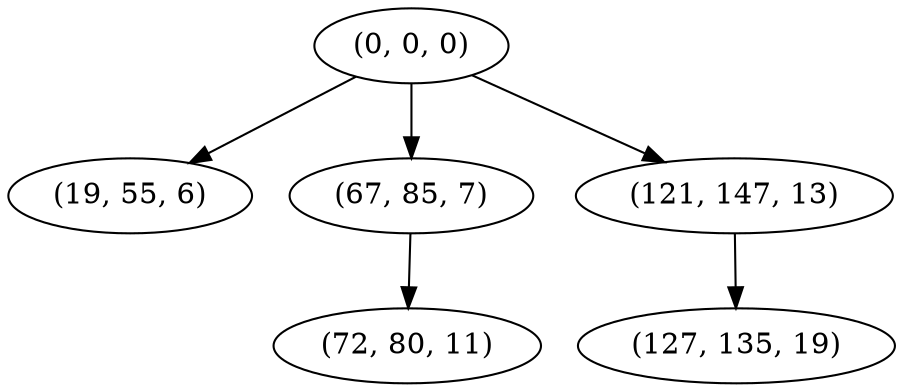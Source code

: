 digraph tree {
    "(0, 0, 0)";
    "(19, 55, 6)";
    "(67, 85, 7)";
    "(72, 80, 11)";
    "(121, 147, 13)";
    "(127, 135, 19)";
    "(0, 0, 0)" -> "(19, 55, 6)";
    "(0, 0, 0)" -> "(67, 85, 7)";
    "(0, 0, 0)" -> "(121, 147, 13)";
    "(67, 85, 7)" -> "(72, 80, 11)";
    "(121, 147, 13)" -> "(127, 135, 19)";
}
